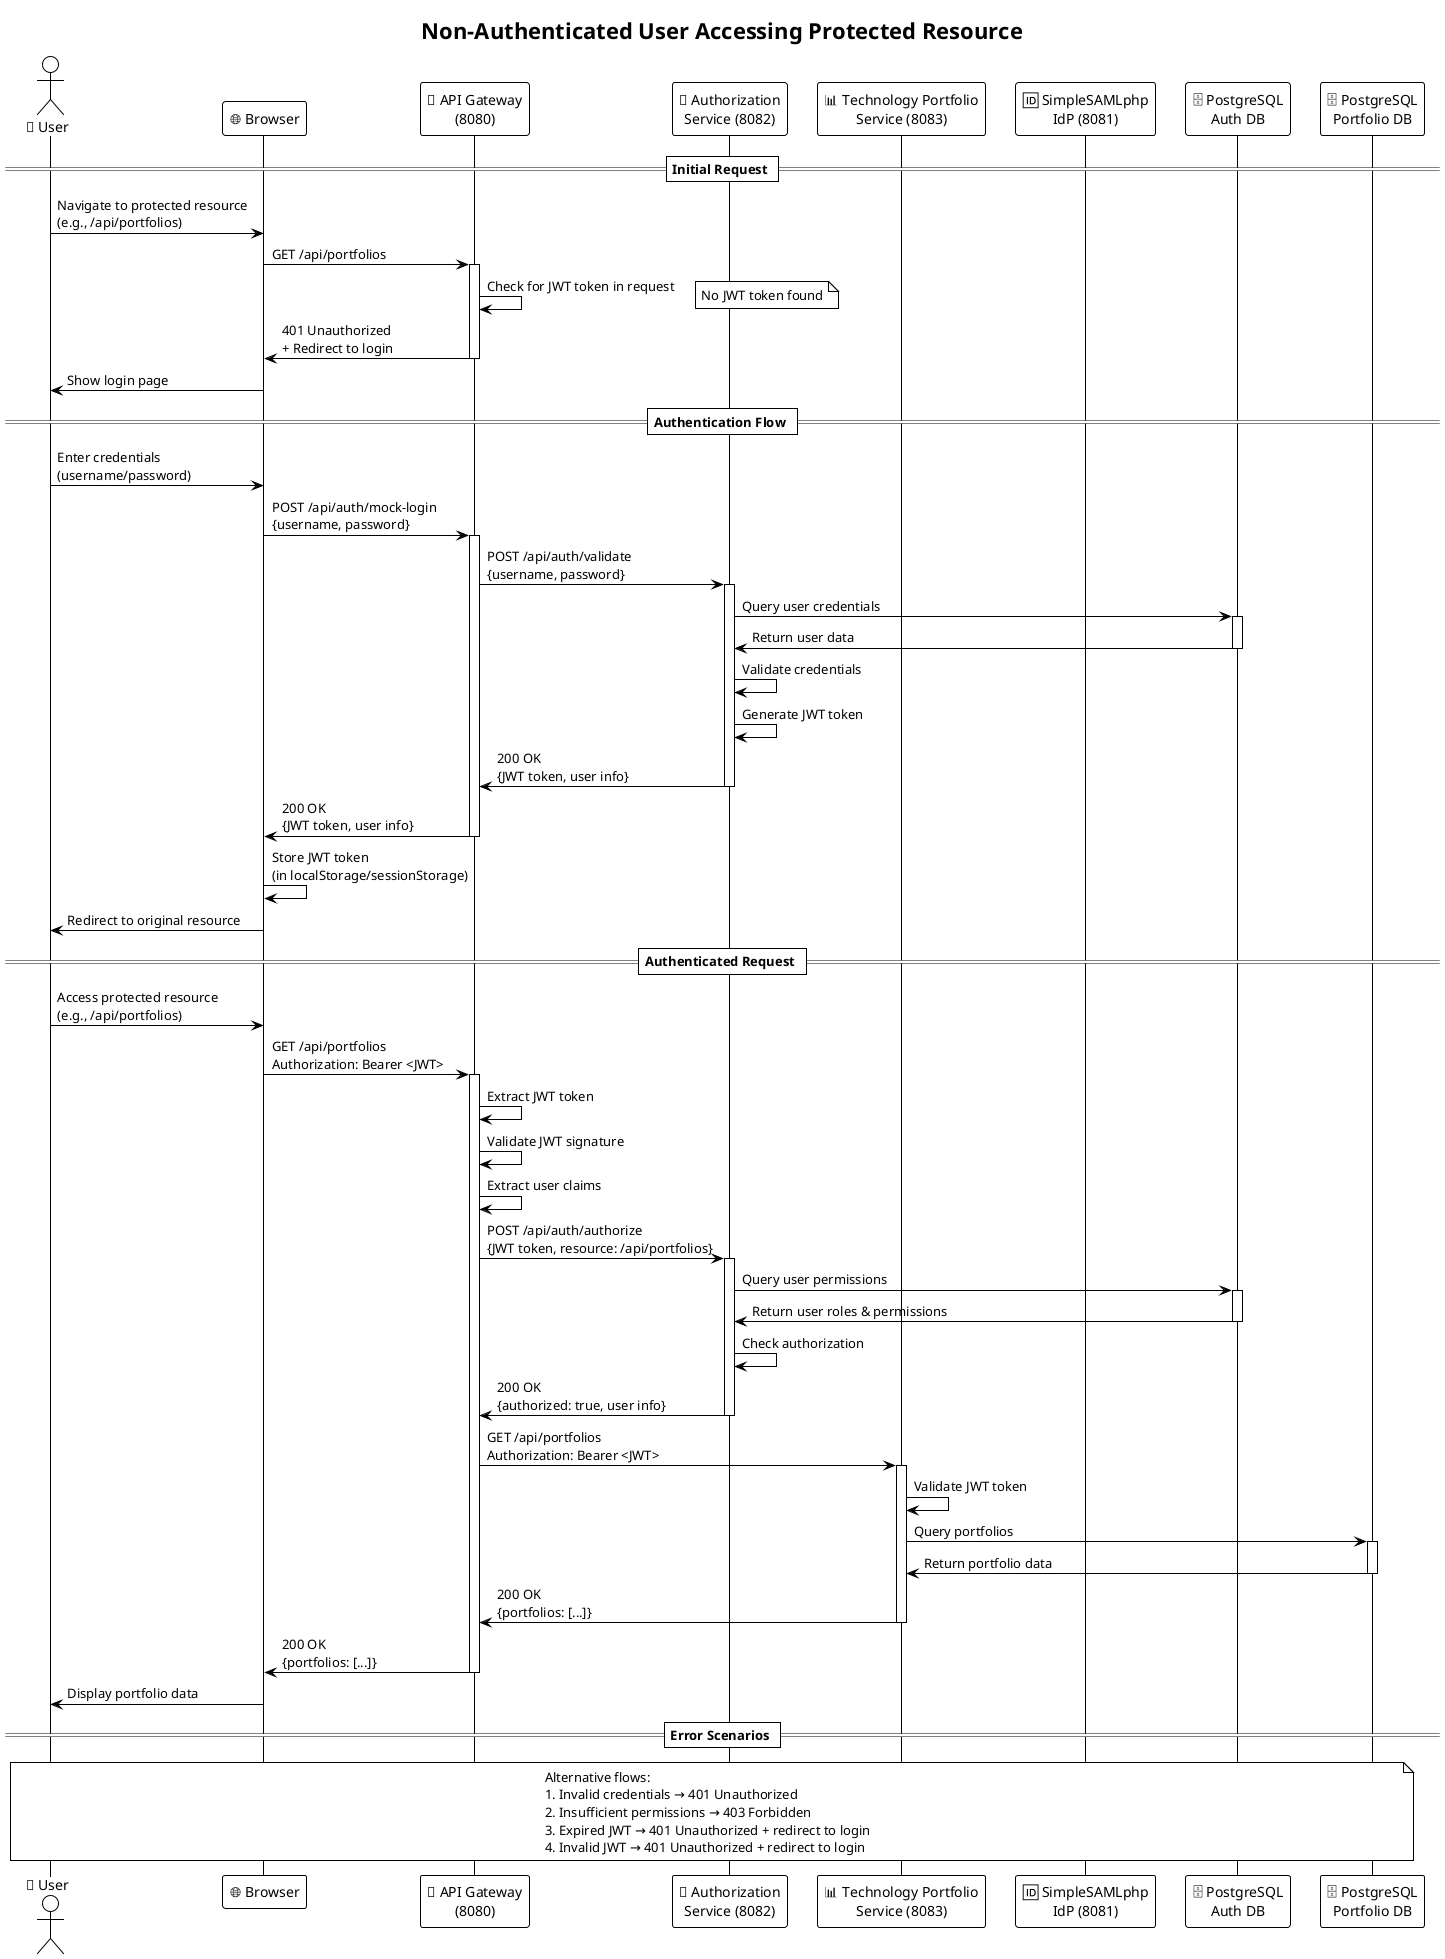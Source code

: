 @startuml Non-Authenticated User Flow
!theme plain
title Non-Authenticated User Accessing Protected Resource

actor User as "👤 User"
participant "🌐 Browser" as Browser
participant "🚪 API Gateway\n(8080)" as Gateway
participant "🔐 Authorization\nService (8082)" as AuthService
participant "📊 Technology Portfolio\nService (8083)" as PortfolioService
participant "🆔 SimpleSAMLphp\nIdP (8081)" as IdP
participant "🗄️ PostgreSQL\nAuth DB" as AuthDB
participant "🗄️ PostgreSQL\nPortfolio DB" as PortfolioDB

== Initial Request ==
User -> Browser: Navigate to protected resource\n(e.g., /api/portfolios)
Browser -> Gateway: GET /api/portfolios
activate Gateway

Gateway -> Gateway: Check for JWT token in request
note right: No JWT token found

Gateway -> Browser: 401 Unauthorized\n+ Redirect to login
deactivate Gateway

Browser -> User: Show login page

== Authentication Flow ==
User -> Browser: Enter credentials\n(username/password)
Browser -> Gateway: POST /api/auth/mock-login\n{username, password}
activate Gateway

Gateway -> AuthService: POST /api/auth/validate\n{username, password}
activate AuthService

AuthService -> AuthDB: Query user credentials
activate AuthDB
AuthDB -> AuthService: Return user data
deactivate AuthDB

AuthService -> AuthService: Validate credentials
AuthService -> AuthService: Generate JWT token
AuthService -> Gateway: 200 OK\n{JWT token, user info}
deactivate AuthService

Gateway -> Browser: 200 OK\n{JWT token, user info}
deactivate Gateway

Browser -> Browser: Store JWT token\n(in localStorage/sessionStorage)
Browser -> User: Redirect to original resource

== Authenticated Request ==
User -> Browser: Access protected resource\n(e.g., /api/portfolios)
Browser -> Gateway: GET /api/portfolios\nAuthorization: Bearer <JWT>
activate Gateway

Gateway -> Gateway: Extract JWT token
Gateway -> Gateway: Validate JWT signature
Gateway -> Gateway: Extract user claims

Gateway -> AuthService: POST /api/auth/authorize\n{JWT token, resource: /api/portfolios}
activate AuthService

AuthService -> AuthDB: Query user permissions
activate AuthDB
AuthDB -> AuthService: Return user roles & permissions
deactivate AuthDB

AuthService -> AuthService: Check authorization
AuthService -> Gateway: 200 OK\n{authorized: true, user info}
deactivate AuthService

Gateway -> PortfolioService: GET /api/portfolios\nAuthorization: Bearer <JWT>
activate PortfolioService

PortfolioService -> PortfolioService: Validate JWT token
PortfolioService -> PortfolioDB: Query portfolios
activate PortfolioDB
PortfolioDB -> PortfolioService: Return portfolio data
deactivate PortfolioDB

PortfolioService -> Gateway: 200 OK\n{portfolios: [...]}
deactivate PortfolioService

Gateway -> Browser: 200 OK\n{portfolios: [...]}
deactivate Gateway

Browser -> User: Display portfolio data

== Error Scenarios ==
note over User, PortfolioDB
Alternative flows:
1. Invalid credentials → 401 Unauthorized
2. Insufficient permissions → 403 Forbidden
3. Expired JWT → 401 Unauthorized + redirect to login
4. Invalid JWT → 401 Unauthorized + redirect to login
end note

@enduml 